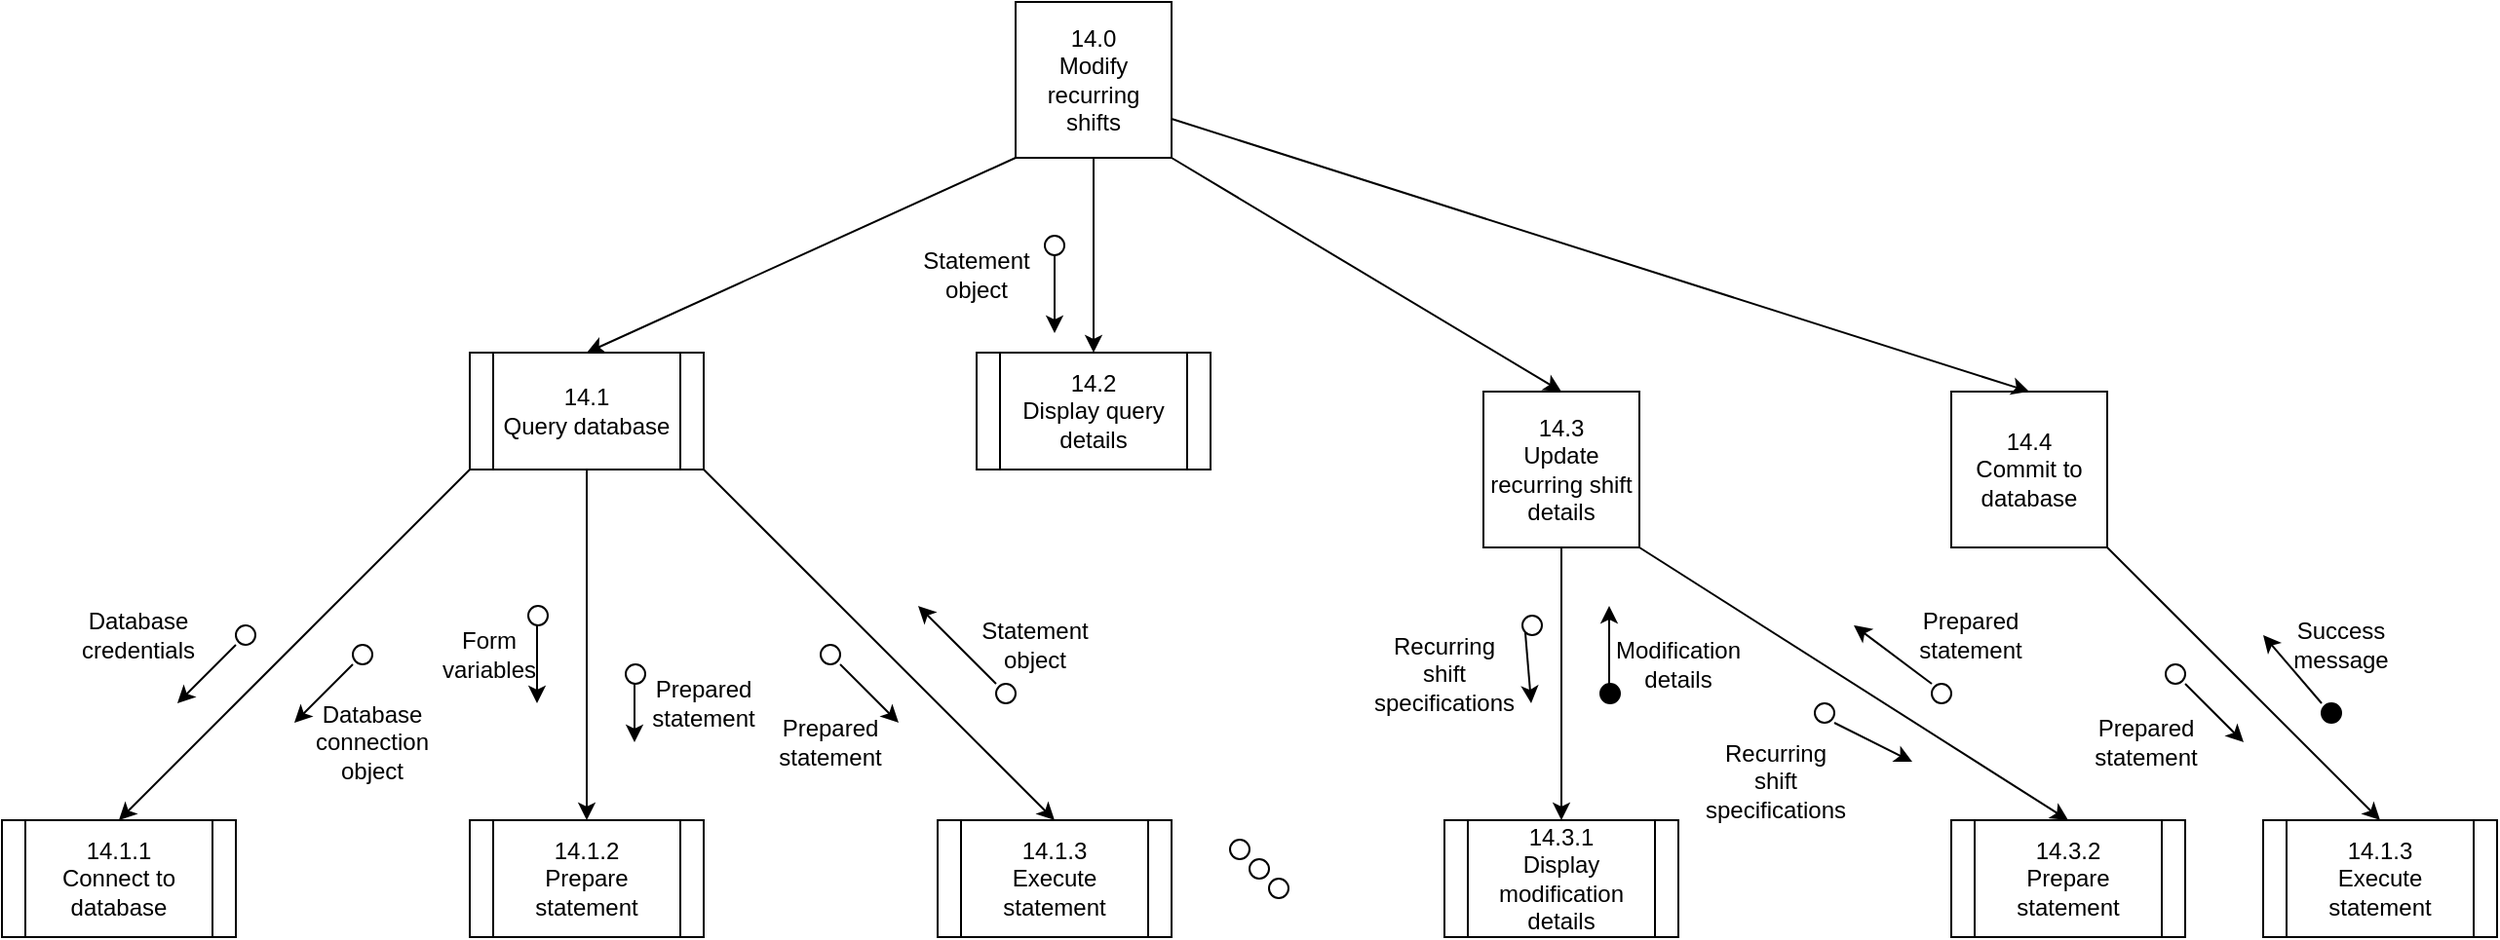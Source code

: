 <mxfile version="12.7.0" type="github">
  <diagram id="hFMA9TBlyYXzHWfp7JPK" name="Page-1">
    <mxGraphModel dx="1952" dy="614" grid="1" gridSize="10" guides="1" tooltips="1" connect="1" arrows="1" fold="1" page="1" pageScale="1" pageWidth="850" pageHeight="1100" math="0" shadow="0">
      <root>
        <mxCell id="0"/>
        <mxCell id="1" parent="0"/>
        <mxCell id="WlYUwh0jgAhqX3KafciU-1" value="14.0&lt;br&gt;Modify recurring shifts" style="whiteSpace=wrap;html=1;aspect=fixed;" parent="1" vertex="1">
          <mxGeometry x="360" width="80" height="80" as="geometry"/>
        </mxCell>
        <mxCell id="WlYUwh0jgAhqX3KafciU-2" value="&lt;span style=&quot;white-space: normal&quot;&gt;14.1&lt;/span&gt;&lt;br style=&quot;white-space: normal&quot;&gt;&lt;span style=&quot;white-space: normal&quot;&gt;Query database&lt;/span&gt;" style="shape=process;whiteSpace=wrap;html=1;backgroundOutline=1;" parent="1" vertex="1">
          <mxGeometry x="80" y="180" width="120" height="60" as="geometry"/>
        </mxCell>
        <mxCell id="WlYUwh0jgAhqX3KafciU-3" value="14.1.1&lt;br&gt;Connect to database" style="shape=process;whiteSpace=wrap;html=1;backgroundOutline=1;" parent="1" vertex="1">
          <mxGeometry x="-160" y="420" width="120" height="60" as="geometry"/>
        </mxCell>
        <mxCell id="WlYUwh0jgAhqX3KafciU-4" value="14.1.2&lt;br&gt;Prepare statement" style="shape=process;whiteSpace=wrap;html=1;backgroundOutline=1;" parent="1" vertex="1">
          <mxGeometry x="80" y="420" width="120" height="60" as="geometry"/>
        </mxCell>
        <mxCell id="WlYUwh0jgAhqX3KafciU-5" value="&lt;span style=&quot;white-space: normal&quot;&gt;14.1.3&lt;/span&gt;&lt;br style=&quot;white-space: normal&quot;&gt;&lt;span style=&quot;white-space: normal&quot;&gt;Execute statement&lt;/span&gt;" style="shape=process;whiteSpace=wrap;html=1;backgroundOutline=1;fillColor=#FFFFFF;" parent="1" vertex="1">
          <mxGeometry x="320" y="420" width="120" height="60" as="geometry"/>
        </mxCell>
        <mxCell id="WlYUwh0jgAhqX3KafciU-6" value="" style="endArrow=classic;html=1;entryX=0.5;entryY=0;entryDx=0;entryDy=0;exitX=0;exitY=1;exitDx=0;exitDy=0;" parent="1" source="WlYUwh0jgAhqX3KafciU-2" target="WlYUwh0jgAhqX3KafciU-3" edge="1">
          <mxGeometry width="50" height="50" relative="1" as="geometry">
            <mxPoint y="320" as="sourcePoint"/>
            <mxPoint x="50" y="270" as="targetPoint"/>
          </mxGeometry>
        </mxCell>
        <mxCell id="WlYUwh0jgAhqX3KafciU-7" value="" style="endArrow=classic;html=1;entryX=0.5;entryY=0;entryDx=0;entryDy=0;exitX=0.5;exitY=1;exitDx=0;exitDy=0;" parent="1" source="WlYUwh0jgAhqX3KafciU-2" target="WlYUwh0jgAhqX3KafciU-4" edge="1">
          <mxGeometry width="50" height="50" relative="1" as="geometry">
            <mxPoint x="90" y="330" as="sourcePoint"/>
            <mxPoint x="140" y="280" as="targetPoint"/>
          </mxGeometry>
        </mxCell>
        <mxCell id="WlYUwh0jgAhqX3KafciU-8" value="" style="endArrow=classic;html=1;exitX=1;exitY=1;exitDx=0;exitDy=0;entryX=0.5;entryY=0;entryDx=0;entryDy=0;" parent="1" source="WlYUwh0jgAhqX3KafciU-2" target="WlYUwh0jgAhqX3KafciU-5" edge="1">
          <mxGeometry width="50" height="50" relative="1" as="geometry">
            <mxPoint x="270" y="330" as="sourcePoint"/>
            <mxPoint x="320" y="280" as="targetPoint"/>
          </mxGeometry>
        </mxCell>
        <mxCell id="WlYUwh0jgAhqX3KafciU-9" value="" style="endArrow=classic;html=1;entryX=0.5;entryY=0;entryDx=0;entryDy=0;exitX=0;exitY=1;exitDx=0;exitDy=0;" parent="1" source="WlYUwh0jgAhqX3KafciU-1" target="WlYUwh0jgAhqX3KafciU-2" edge="1">
          <mxGeometry width="50" height="50" relative="1" as="geometry">
            <mxPoint x="340" y="180" as="sourcePoint"/>
            <mxPoint x="390" y="130" as="targetPoint"/>
          </mxGeometry>
        </mxCell>
        <mxCell id="ZGCgQuEpdIDjlHd_zmBO-1" value="14.2&lt;br&gt;Display query details" style="shape=process;whiteSpace=wrap;html=1;backgroundOutline=1;" vertex="1" parent="1">
          <mxGeometry x="340" y="180" width="120" height="60" as="geometry"/>
        </mxCell>
        <mxCell id="ZGCgQuEpdIDjlHd_zmBO-2" value="" style="endArrow=classic;html=1;entryX=0.5;entryY=0;entryDx=0;entryDy=0;exitX=0.5;exitY=1;exitDx=0;exitDy=0;" edge="1" parent="1" source="WlYUwh0jgAhqX3KafciU-1" target="ZGCgQuEpdIDjlHd_zmBO-1">
          <mxGeometry width="50" height="50" relative="1" as="geometry">
            <mxPoint x="400" y="90" as="sourcePoint"/>
            <mxPoint x="430" y="100" as="targetPoint"/>
          </mxGeometry>
        </mxCell>
        <mxCell id="ZGCgQuEpdIDjlHd_zmBO-4" value="" style="endArrow=classic;html=1;" edge="1" parent="1">
          <mxGeometry width="50" height="50" relative="1" as="geometry">
            <mxPoint x="-40" y="330" as="sourcePoint"/>
            <mxPoint x="-70" y="360" as="targetPoint"/>
          </mxGeometry>
        </mxCell>
        <mxCell id="ZGCgQuEpdIDjlHd_zmBO-5" value="" style="endArrow=classic;html=1;" edge="1" parent="1">
          <mxGeometry width="50" height="50" relative="1" as="geometry">
            <mxPoint x="20" y="340" as="sourcePoint"/>
            <mxPoint x="-10" y="370" as="targetPoint"/>
          </mxGeometry>
        </mxCell>
        <mxCell id="ZGCgQuEpdIDjlHd_zmBO-6" value="" style="endArrow=classic;html=1;" edge="1" parent="1">
          <mxGeometry width="50" height="50" relative="1" as="geometry">
            <mxPoint x="114.5" y="320" as="sourcePoint"/>
            <mxPoint x="114.5" y="360" as="targetPoint"/>
          </mxGeometry>
        </mxCell>
        <mxCell id="ZGCgQuEpdIDjlHd_zmBO-7" value="" style="endArrow=classic;html=1;" edge="1" parent="1">
          <mxGeometry width="50" height="50" relative="1" as="geometry">
            <mxPoint x="164.5" y="350" as="sourcePoint"/>
            <mxPoint x="164.5" y="380" as="targetPoint"/>
          </mxGeometry>
        </mxCell>
        <mxCell id="ZGCgQuEpdIDjlHd_zmBO-8" value="" style="endArrow=classic;html=1;" edge="1" parent="1">
          <mxGeometry width="50" height="50" relative="1" as="geometry">
            <mxPoint x="270" y="340" as="sourcePoint"/>
            <mxPoint x="300" y="370" as="targetPoint"/>
          </mxGeometry>
        </mxCell>
        <mxCell id="ZGCgQuEpdIDjlHd_zmBO-9" value="" style="endArrow=classic;html=1;" edge="1" parent="1">
          <mxGeometry width="50" height="50" relative="1" as="geometry">
            <mxPoint x="350" y="350" as="sourcePoint"/>
            <mxPoint x="310" y="310" as="targetPoint"/>
          </mxGeometry>
        </mxCell>
        <mxCell id="ZGCgQuEpdIDjlHd_zmBO-10" value="" style="ellipse;whiteSpace=wrap;html=1;aspect=fixed;" vertex="1" parent="1">
          <mxGeometry x="470" y="430" width="10" height="10" as="geometry"/>
        </mxCell>
        <mxCell id="ZGCgQuEpdIDjlHd_zmBO-12" value="" style="ellipse;whiteSpace=wrap;html=1;aspect=fixed;" vertex="1" parent="1">
          <mxGeometry x="375" y="120" width="10" height="10" as="geometry"/>
        </mxCell>
        <mxCell id="ZGCgQuEpdIDjlHd_zmBO-13" value="" style="ellipse;whiteSpace=wrap;html=1;aspect=fixed;" vertex="1" parent="1">
          <mxGeometry x="350" y="350" width="10" height="10" as="geometry"/>
        </mxCell>
        <mxCell id="ZGCgQuEpdIDjlHd_zmBO-14" value="" style="ellipse;whiteSpace=wrap;html=1;aspect=fixed;" vertex="1" parent="1">
          <mxGeometry x="260" y="330" width="10" height="10" as="geometry"/>
        </mxCell>
        <mxCell id="ZGCgQuEpdIDjlHd_zmBO-15" value="" style="ellipse;whiteSpace=wrap;html=1;aspect=fixed;" vertex="1" parent="1">
          <mxGeometry x="160" y="340" width="10" height="10" as="geometry"/>
        </mxCell>
        <mxCell id="ZGCgQuEpdIDjlHd_zmBO-16" value="" style="ellipse;whiteSpace=wrap;html=1;aspect=fixed;" vertex="1" parent="1">
          <mxGeometry x="110" y="310" width="10" height="10" as="geometry"/>
        </mxCell>
        <mxCell id="ZGCgQuEpdIDjlHd_zmBO-17" value="" style="ellipse;whiteSpace=wrap;html=1;aspect=fixed;" vertex="1" parent="1">
          <mxGeometry x="20" y="330" width="10" height="10" as="geometry"/>
        </mxCell>
        <mxCell id="ZGCgQuEpdIDjlHd_zmBO-18" value="" style="ellipse;whiteSpace=wrap;html=1;aspect=fixed;" vertex="1" parent="1">
          <mxGeometry x="-40" y="320" width="10" height="10" as="geometry"/>
        </mxCell>
        <mxCell id="ZGCgQuEpdIDjlHd_zmBO-19" value="" style="endArrow=classic;html=1;" edge="1" parent="1">
          <mxGeometry width="50" height="50" relative="1" as="geometry">
            <mxPoint x="380" y="130" as="sourcePoint"/>
            <mxPoint x="380" y="170" as="targetPoint"/>
          </mxGeometry>
        </mxCell>
        <mxCell id="ZGCgQuEpdIDjlHd_zmBO-22" value="Database credentials" style="text;html=1;strokeColor=none;fillColor=none;align=center;verticalAlign=middle;whiteSpace=wrap;rounded=0;" vertex="1" parent="1">
          <mxGeometry x="-110" y="315" width="40" height="20" as="geometry"/>
        </mxCell>
        <mxCell id="ZGCgQuEpdIDjlHd_zmBO-23" value="Database connection object" style="text;html=1;strokeColor=none;fillColor=none;align=center;verticalAlign=middle;whiteSpace=wrap;rounded=0;" vertex="1" parent="1">
          <mxGeometry x="10" y="370" width="40" height="20" as="geometry"/>
        </mxCell>
        <mxCell id="ZGCgQuEpdIDjlHd_zmBO-24" value="Form variables" style="text;html=1;strokeColor=none;fillColor=none;align=center;verticalAlign=middle;whiteSpace=wrap;rounded=0;" vertex="1" parent="1">
          <mxGeometry x="70" y="325" width="40" height="20" as="geometry"/>
        </mxCell>
        <mxCell id="ZGCgQuEpdIDjlHd_zmBO-25" value="Prepared statement" style="text;html=1;strokeColor=none;fillColor=none;align=center;verticalAlign=middle;whiteSpace=wrap;rounded=0;" vertex="1" parent="1">
          <mxGeometry x="180" y="350" width="40" height="20" as="geometry"/>
        </mxCell>
        <mxCell id="ZGCgQuEpdIDjlHd_zmBO-26" value="Prepared statement" style="text;html=1;strokeColor=none;fillColor=none;align=center;verticalAlign=middle;whiteSpace=wrap;rounded=0;" vertex="1" parent="1">
          <mxGeometry x="245" y="370" width="40" height="20" as="geometry"/>
        </mxCell>
        <mxCell id="ZGCgQuEpdIDjlHd_zmBO-27" value="Statement object" style="text;html=1;strokeColor=none;fillColor=none;align=center;verticalAlign=middle;whiteSpace=wrap;rounded=0;" vertex="1" parent="1">
          <mxGeometry x="350" y="320" width="40" height="20" as="geometry"/>
        </mxCell>
        <mxCell id="ZGCgQuEpdIDjlHd_zmBO-28" value="Statement object" style="text;html=1;strokeColor=none;fillColor=none;align=center;verticalAlign=middle;whiteSpace=wrap;rounded=0;" vertex="1" parent="1">
          <mxGeometry x="320" y="130" width="40" height="20" as="geometry"/>
        </mxCell>
        <mxCell id="ZGCgQuEpdIDjlHd_zmBO-29" value="14.3&lt;br&gt;Update recurring shift details" style="whiteSpace=wrap;html=1;aspect=fixed;" vertex="1" parent="1">
          <mxGeometry x="600" y="200" width="80" height="80" as="geometry"/>
        </mxCell>
        <mxCell id="ZGCgQuEpdIDjlHd_zmBO-30" value="" style="endArrow=classic;html=1;exitX=1;exitY=1;exitDx=0;exitDy=0;entryX=0.5;entryY=0;entryDx=0;entryDy=0;" edge="1" parent="1" source="WlYUwh0jgAhqX3KafciU-1" target="ZGCgQuEpdIDjlHd_zmBO-29">
          <mxGeometry width="50" height="50" relative="1" as="geometry">
            <mxPoint x="560" y="130" as="sourcePoint"/>
            <mxPoint x="610" y="80" as="targetPoint"/>
          </mxGeometry>
        </mxCell>
        <mxCell id="ZGCgQuEpdIDjlHd_zmBO-32" value="" style="endArrow=classic;html=1;exitX=0;exitY=1;exitDx=0;exitDy=0;" edge="1" parent="1" source="ZGCgQuEpdIDjlHd_zmBO-41">
          <mxGeometry width="50" height="50" relative="1" as="geometry">
            <mxPoint x="624.5" y="330" as="sourcePoint"/>
            <mxPoint x="624.5" y="360" as="targetPoint"/>
          </mxGeometry>
        </mxCell>
        <mxCell id="ZGCgQuEpdIDjlHd_zmBO-33" value="" style="endArrow=classic;html=1;" edge="1" parent="1">
          <mxGeometry width="50" height="50" relative="1" as="geometry">
            <mxPoint x="664.5" y="350" as="sourcePoint"/>
            <mxPoint x="664.5" y="310" as="targetPoint"/>
          </mxGeometry>
        </mxCell>
        <mxCell id="ZGCgQuEpdIDjlHd_zmBO-34" value="" style="ellipse;whiteSpace=wrap;html=1;aspect=fixed;" vertex="1" parent="1">
          <mxGeometry x="480" y="440" width="10" height="10" as="geometry"/>
        </mxCell>
        <mxCell id="ZGCgQuEpdIDjlHd_zmBO-35" value="" style="ellipse;whiteSpace=wrap;html=1;aspect=fixed;" vertex="1" parent="1">
          <mxGeometry x="490" y="450" width="10" height="10" as="geometry"/>
        </mxCell>
        <mxCell id="ZGCgQuEpdIDjlHd_zmBO-36" value="" style="ellipse;whiteSpace=wrap;html=1;aspect=fixed;" vertex="1" parent="1">
          <mxGeometry x="830" y="350" width="10" height="10" as="geometry"/>
        </mxCell>
        <mxCell id="ZGCgQuEpdIDjlHd_zmBO-37" value="" style="ellipse;whiteSpace=wrap;html=1;aspect=fixed;" vertex="1" parent="1">
          <mxGeometry x="770" y="360" width="10" height="10" as="geometry"/>
        </mxCell>
        <mxCell id="ZGCgQuEpdIDjlHd_zmBO-38" value="" style="ellipse;whiteSpace=wrap;html=1;aspect=fixed;" vertex="1" parent="1">
          <mxGeometry x="950" y="340" width="10" height="10" as="geometry"/>
        </mxCell>
        <mxCell id="ZGCgQuEpdIDjlHd_zmBO-39" value="" style="ellipse;whiteSpace=wrap;html=1;aspect=fixed;fillColor=#000000;" vertex="1" parent="1">
          <mxGeometry x="1030" y="360" width="10" height="10" as="geometry"/>
        </mxCell>
        <mxCell id="ZGCgQuEpdIDjlHd_zmBO-40" value="" style="ellipse;whiteSpace=wrap;html=1;aspect=fixed;fillColor=#000000;" vertex="1" parent="1">
          <mxGeometry x="660" y="350" width="10" height="10" as="geometry"/>
        </mxCell>
        <mxCell id="ZGCgQuEpdIDjlHd_zmBO-41" value="" style="ellipse;whiteSpace=wrap;html=1;aspect=fixed;" vertex="1" parent="1">
          <mxGeometry x="620" y="315" width="10" height="10" as="geometry"/>
        </mxCell>
        <mxCell id="ZGCgQuEpdIDjlHd_zmBO-43" value="" style="endArrow=classic;html=1;entryX=0.5;entryY=0;entryDx=0;entryDy=0;exitX=0.5;exitY=1;exitDx=0;exitDy=0;" edge="1" parent="1" source="ZGCgQuEpdIDjlHd_zmBO-29" target="ZGCgQuEpdIDjlHd_zmBO-48">
          <mxGeometry width="50" height="50" relative="1" as="geometry">
            <mxPoint x="610" y="350" as="sourcePoint"/>
            <mxPoint x="640" y="400" as="targetPoint"/>
          </mxGeometry>
        </mxCell>
        <mxCell id="ZGCgQuEpdIDjlHd_zmBO-45" value="Recurring shift specifications" style="text;html=1;strokeColor=none;fillColor=none;align=center;verticalAlign=middle;whiteSpace=wrap;rounded=0;" vertex="1" parent="1">
          <mxGeometry x="560" y="335" width="40" height="20" as="geometry"/>
        </mxCell>
        <mxCell id="ZGCgQuEpdIDjlHd_zmBO-47" value="Modification details" style="text;html=1;strokeColor=none;fillColor=none;align=center;verticalAlign=middle;whiteSpace=wrap;rounded=0;" vertex="1" parent="1">
          <mxGeometry x="680" y="330" width="40" height="20" as="geometry"/>
        </mxCell>
        <mxCell id="ZGCgQuEpdIDjlHd_zmBO-48" value="14.3.1&lt;br&gt;Display modification details" style="shape=process;whiteSpace=wrap;html=1;backgroundOutline=1;fillColor=#FFFFFF;" vertex="1" parent="1">
          <mxGeometry x="580" y="420" width="120" height="60" as="geometry"/>
        </mxCell>
        <mxCell id="ZGCgQuEpdIDjlHd_zmBO-49" value="14.4&lt;br&gt;Commit to database" style="whiteSpace=wrap;html=1;aspect=fixed;" vertex="1" parent="1">
          <mxGeometry x="840" y="200" width="80" height="80" as="geometry"/>
        </mxCell>
        <mxCell id="ZGCgQuEpdIDjlHd_zmBO-50" value="" style="endArrow=classic;html=1;exitX=1;exitY=0.75;exitDx=0;exitDy=0;entryX=0.5;entryY=0;entryDx=0;entryDy=0;" edge="1" parent="1" source="WlYUwh0jgAhqX3KafciU-1" target="ZGCgQuEpdIDjlHd_zmBO-49">
          <mxGeometry width="50" height="50" relative="1" as="geometry">
            <mxPoint x="680" y="130" as="sourcePoint"/>
            <mxPoint x="730" y="80" as="targetPoint"/>
          </mxGeometry>
        </mxCell>
        <mxCell id="ZGCgQuEpdIDjlHd_zmBO-51" value="" style="endArrow=classic;html=1;" edge="1" parent="1">
          <mxGeometry width="50" height="50" relative="1" as="geometry">
            <mxPoint x="960" y="350" as="sourcePoint"/>
            <mxPoint x="990" y="380" as="targetPoint"/>
          </mxGeometry>
        </mxCell>
        <mxCell id="ZGCgQuEpdIDjlHd_zmBO-52" value="" style="endArrow=classic;html=1;" edge="1" parent="1">
          <mxGeometry width="50" height="50" relative="1" as="geometry">
            <mxPoint x="1030" y="360" as="sourcePoint"/>
            <mxPoint x="1000" y="325" as="targetPoint"/>
          </mxGeometry>
        </mxCell>
        <mxCell id="ZGCgQuEpdIDjlHd_zmBO-54" value="14.3.2&lt;br&gt;Prepare statement" style="shape=process;whiteSpace=wrap;html=1;backgroundOutline=1;" vertex="1" parent="1">
          <mxGeometry x="840" y="420" width="120" height="60" as="geometry"/>
        </mxCell>
        <mxCell id="ZGCgQuEpdIDjlHd_zmBO-56" value="" style="endArrow=classic;html=1;entryX=0.5;entryY=0;entryDx=0;entryDy=0;exitX=1;exitY=1;exitDx=0;exitDy=0;" edge="1" parent="1" source="ZGCgQuEpdIDjlHd_zmBO-29" target="ZGCgQuEpdIDjlHd_zmBO-54">
          <mxGeometry width="50" height="50" relative="1" as="geometry">
            <mxPoint x="820" y="350" as="sourcePoint"/>
            <mxPoint x="870" y="300" as="targetPoint"/>
          </mxGeometry>
        </mxCell>
        <mxCell id="ZGCgQuEpdIDjlHd_zmBO-57" value="" style="endArrow=classic;html=1;" edge="1" parent="1">
          <mxGeometry width="50" height="50" relative="1" as="geometry">
            <mxPoint x="780" y="370" as="sourcePoint"/>
            <mxPoint x="820" y="390" as="targetPoint"/>
          </mxGeometry>
        </mxCell>
        <mxCell id="ZGCgQuEpdIDjlHd_zmBO-58" value="" style="endArrow=classic;html=1;" edge="1" parent="1">
          <mxGeometry width="50" height="50" relative="1" as="geometry">
            <mxPoint x="830" y="350" as="sourcePoint"/>
            <mxPoint x="790" y="320" as="targetPoint"/>
          </mxGeometry>
        </mxCell>
        <mxCell id="ZGCgQuEpdIDjlHd_zmBO-59" value="Prepared statement" style="text;html=1;strokeColor=none;fillColor=none;align=center;verticalAlign=middle;whiteSpace=wrap;rounded=0;" vertex="1" parent="1">
          <mxGeometry x="830" y="315" width="40" height="20" as="geometry"/>
        </mxCell>
        <mxCell id="ZGCgQuEpdIDjlHd_zmBO-62" value="Recurring shift specifications" style="text;html=1;strokeColor=none;fillColor=none;align=center;verticalAlign=middle;whiteSpace=wrap;rounded=0;" vertex="1" parent="1">
          <mxGeometry x="730" y="390" width="40" height="20" as="geometry"/>
        </mxCell>
        <mxCell id="ZGCgQuEpdIDjlHd_zmBO-63" value="Success message" style="text;html=1;strokeColor=none;fillColor=none;align=center;verticalAlign=middle;whiteSpace=wrap;rounded=0;" vertex="1" parent="1">
          <mxGeometry x="1020" y="320" width="40" height="20" as="geometry"/>
        </mxCell>
        <mxCell id="ZGCgQuEpdIDjlHd_zmBO-64" value="Prepared statement" style="text;html=1;strokeColor=none;fillColor=none;align=center;verticalAlign=middle;whiteSpace=wrap;rounded=0;" vertex="1" parent="1">
          <mxGeometry x="920" y="370" width="40" height="20" as="geometry"/>
        </mxCell>
        <mxCell id="ZGCgQuEpdIDjlHd_zmBO-65" value="&lt;span style=&quot;white-space: normal&quot;&gt;14.1.3&lt;/span&gt;&lt;br style=&quot;white-space: normal&quot;&gt;&lt;span style=&quot;white-space: normal&quot;&gt;Execute statement&lt;/span&gt;" style="shape=process;whiteSpace=wrap;html=1;backgroundOutline=1;fillColor=#FFFFFF;" vertex="1" parent="1">
          <mxGeometry x="1000" y="420" width="120" height="60" as="geometry"/>
        </mxCell>
        <mxCell id="ZGCgQuEpdIDjlHd_zmBO-67" value="" style="endArrow=classic;html=1;entryX=0.5;entryY=0;entryDx=0;entryDy=0;exitX=1;exitY=1;exitDx=0;exitDy=0;" edge="1" parent="1" source="ZGCgQuEpdIDjlHd_zmBO-49" target="ZGCgQuEpdIDjlHd_zmBO-65">
          <mxGeometry width="50" height="50" relative="1" as="geometry">
            <mxPoint x="1020" y="320" as="sourcePoint"/>
            <mxPoint x="1070" y="270" as="targetPoint"/>
          </mxGeometry>
        </mxCell>
      </root>
    </mxGraphModel>
  </diagram>
</mxfile>
